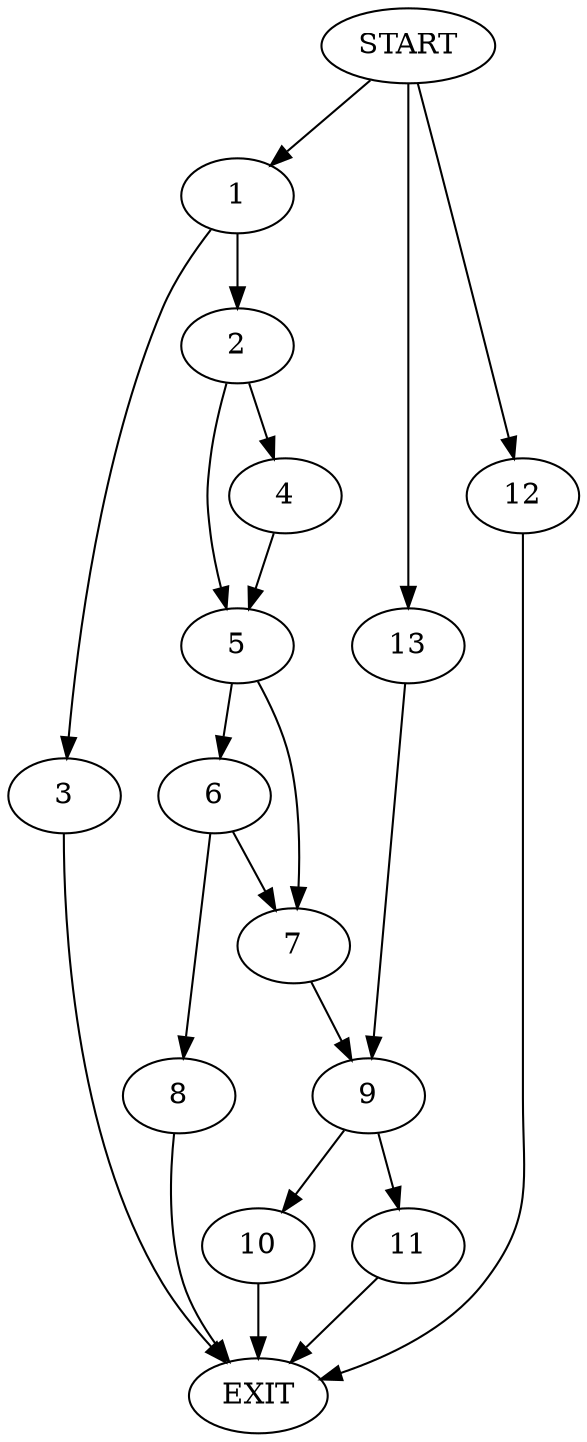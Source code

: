 digraph {
0 [label="START"]
14 [label="EXIT"]
0 -> 1
1 -> 2
1 -> 3
2 -> 4
2 -> 5
3 -> 14
4 -> 5
5 -> 6
5 -> 7
6 -> 8
6 -> 7
7 -> 9
8 -> 14
9 -> 10
9 -> 11
11 -> 14
0 -> 12
12 -> 14
0 -> 13
13 -> 9
10 -> 14
}
